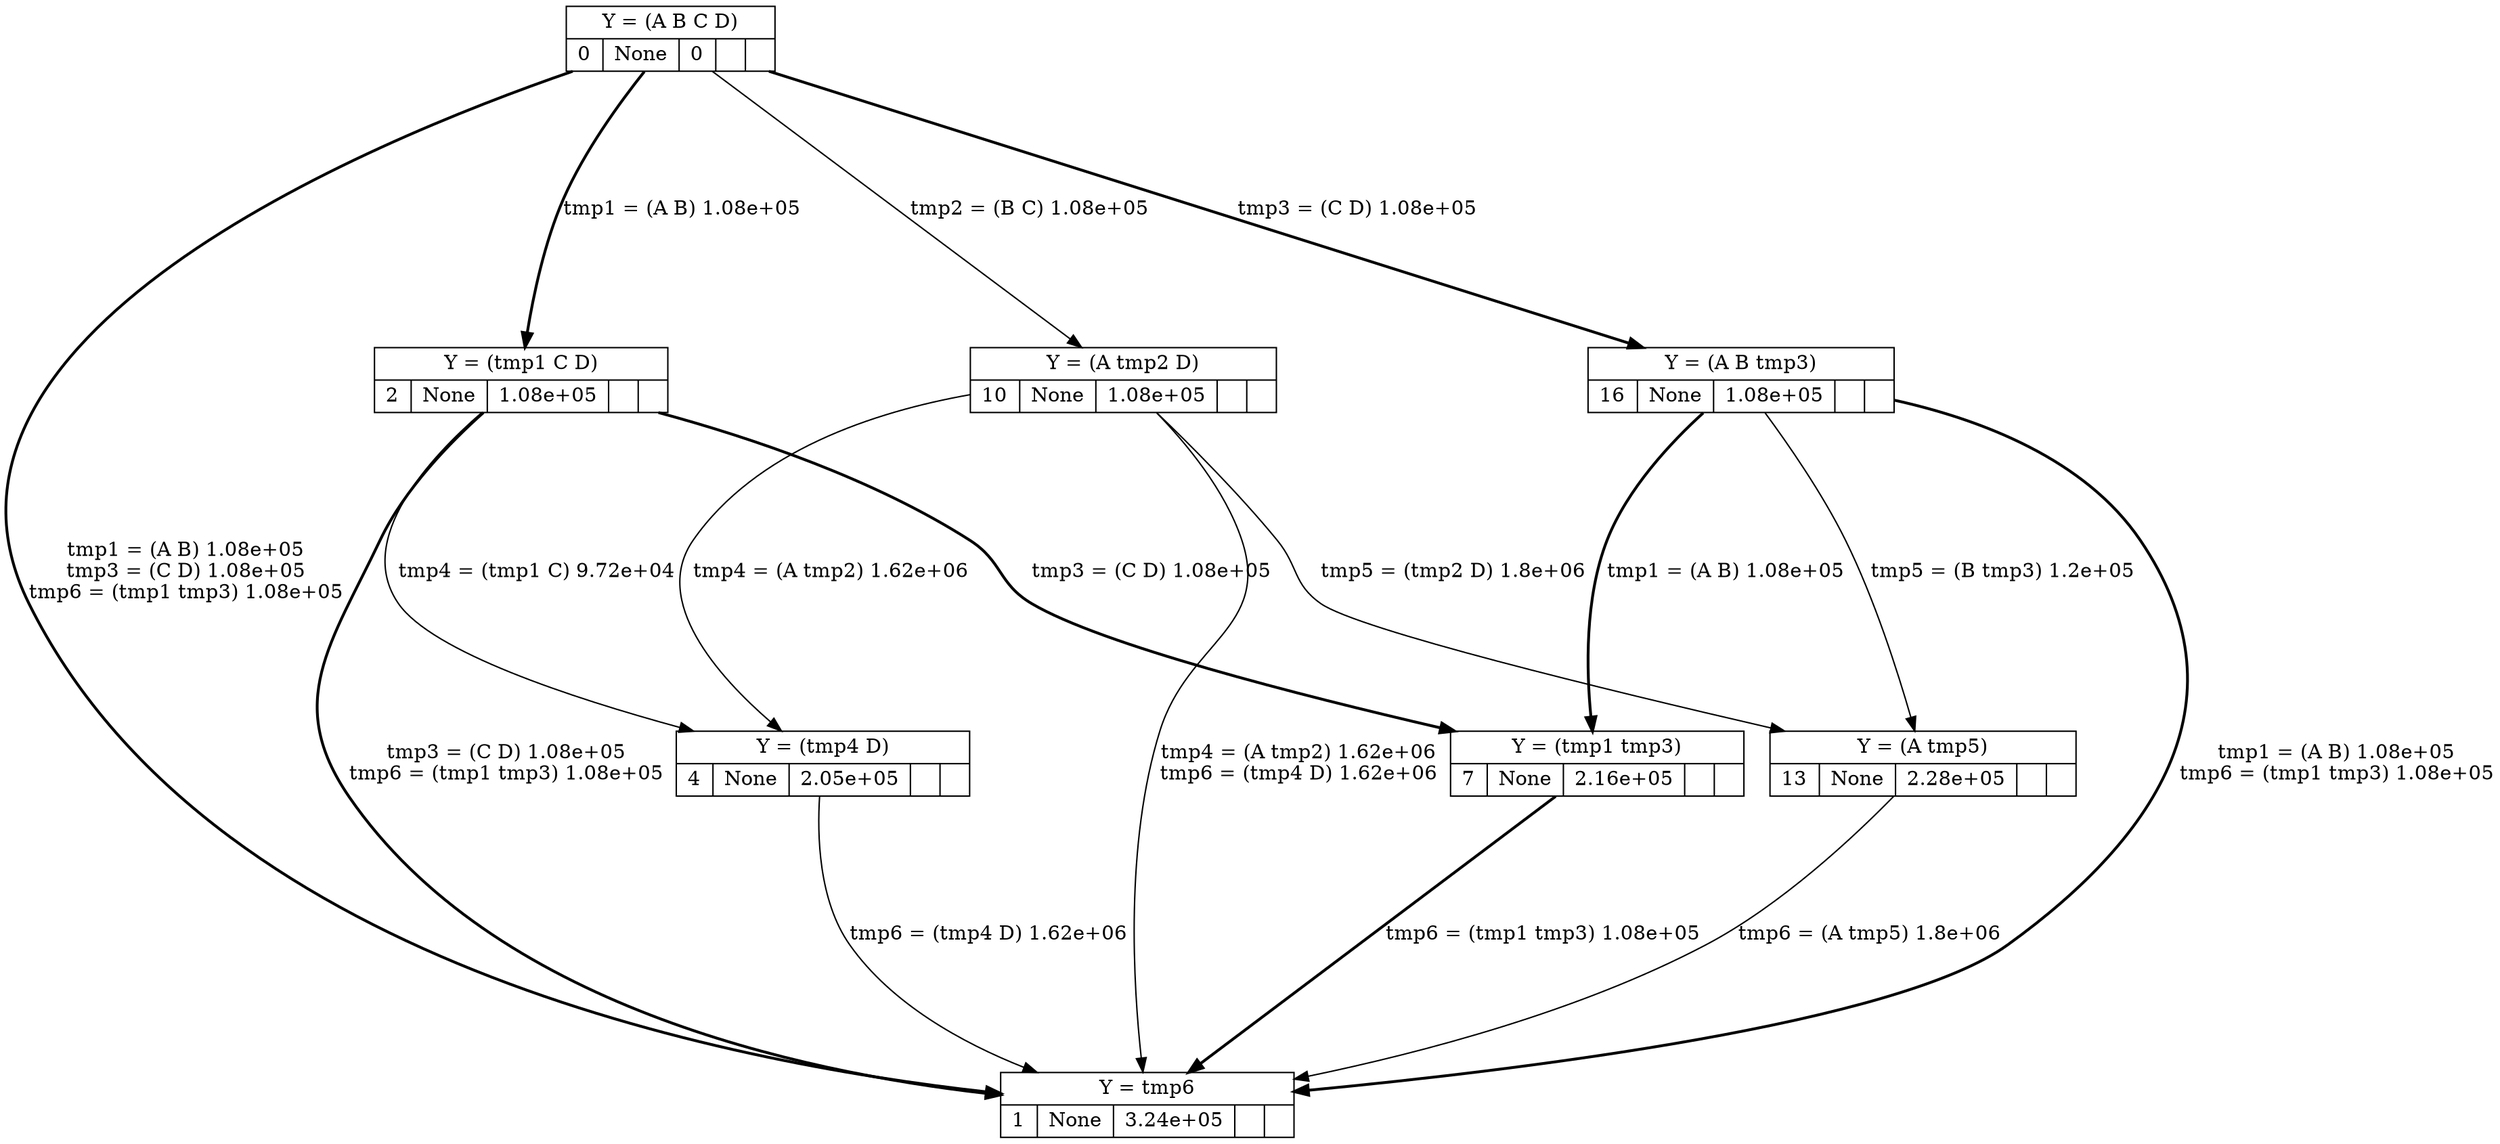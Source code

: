 digraph G {
ranksep=2.5;
rankdir=TB;
node0 [shape=record, label="{ Y = (A B C D) |{ 0 | None | 0 |  |  } }"];
node0 -> node1 [style=bold, label="tmp1 = (A B) 1.08e+05
tmp3 = (C D) 1.08e+05
tmp6 = (tmp1 tmp3) 1.08e+05"];
node0 -> node2 [style=bold, label="tmp1 = (A B) 1.08e+05"];
node0 -> node10 [label="tmp2 = (B C) 1.08e+05"];
node0 -> node16 [style=bold, label="tmp3 = (C D) 1.08e+05"];

node1 [shape=record, label="{ Y = tmp6 |{ 1 | None | 3.24e+05 |  |  } }"];

node2 [shape=record, label="{ Y = (tmp1 C D) |{ 2 | None | 1.08e+05 |  |  } }"];
node2 -> node1 [style=bold, label="tmp3 = (C D) 1.08e+05
tmp6 = (tmp1 tmp3) 1.08e+05"];
node2 -> node4 [label="tmp4 = (tmp1 C) 9.72e+04"];
node2 -> node7 [style=bold, label="tmp3 = (C D) 1.08e+05"];

node4 [shape=record, label="{ Y = (tmp4 D) |{ 4 | None | 2.05e+05 |  |  } }"];
node4 -> node1 [label="tmp6 = (tmp4 D) 1.62e+06"];

node7 [shape=record, label="{ Y = (tmp1 tmp3) |{ 7 | None | 2.16e+05 |  |  } }"];
node7 -> node1 [style=bold, label="tmp6 = (tmp1 tmp3) 1.08e+05"];

node10 [shape=record, label="{ Y = (A tmp2 D) |{ 10 | None | 1.08e+05 |  |  } }"];
node10 -> node1 [label="tmp4 = (A tmp2) 1.62e+06
tmp6 = (tmp4 D) 1.62e+06"];
node10 -> node4 [label="tmp4 = (A tmp2) 1.62e+06"];
node10 -> node13 [label="tmp5 = (tmp2 D) 1.8e+06"];

node13 [shape=record, label="{ Y = (A tmp5) |{ 13 | None | 2.28e+05 |  |  } }"];
node13 -> node1 [label="tmp6 = (A tmp5) 1.8e+06"];

node16 [shape=record, label="{ Y = (A B tmp3) |{ 16 | None | 1.08e+05 |  |  } }"];
node16 -> node1 [style=bold, label="tmp1 = (A B) 1.08e+05
tmp6 = (tmp1 tmp3) 1.08e+05"];
node16 -> node7 [style=bold, label="tmp1 = (A B) 1.08e+05"];
node16 -> node13 [label="tmp5 = (B tmp3) 1.2e+05"];

}